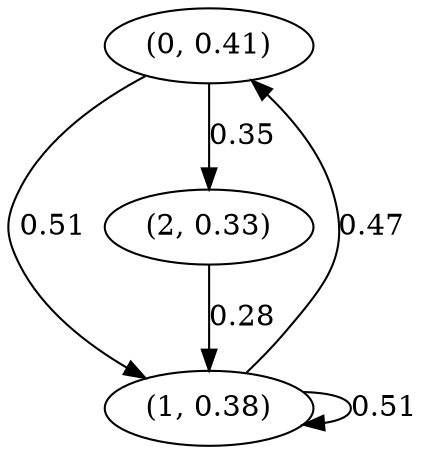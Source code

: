 digraph {
    0 [ label = "(0, 0.41)" ]
    1 [ label = "(1, 0.38)" ]
    2 [ label = "(2, 0.33)" ]
    1 -> 1 [ label = "0.51" ]
    1 -> 0 [ label = "0.47" ]
    0 -> 1 [ label = "0.51" ]
    2 -> 1 [ label = "0.28" ]
    0 -> 2 [ label = "0.35" ]
}

